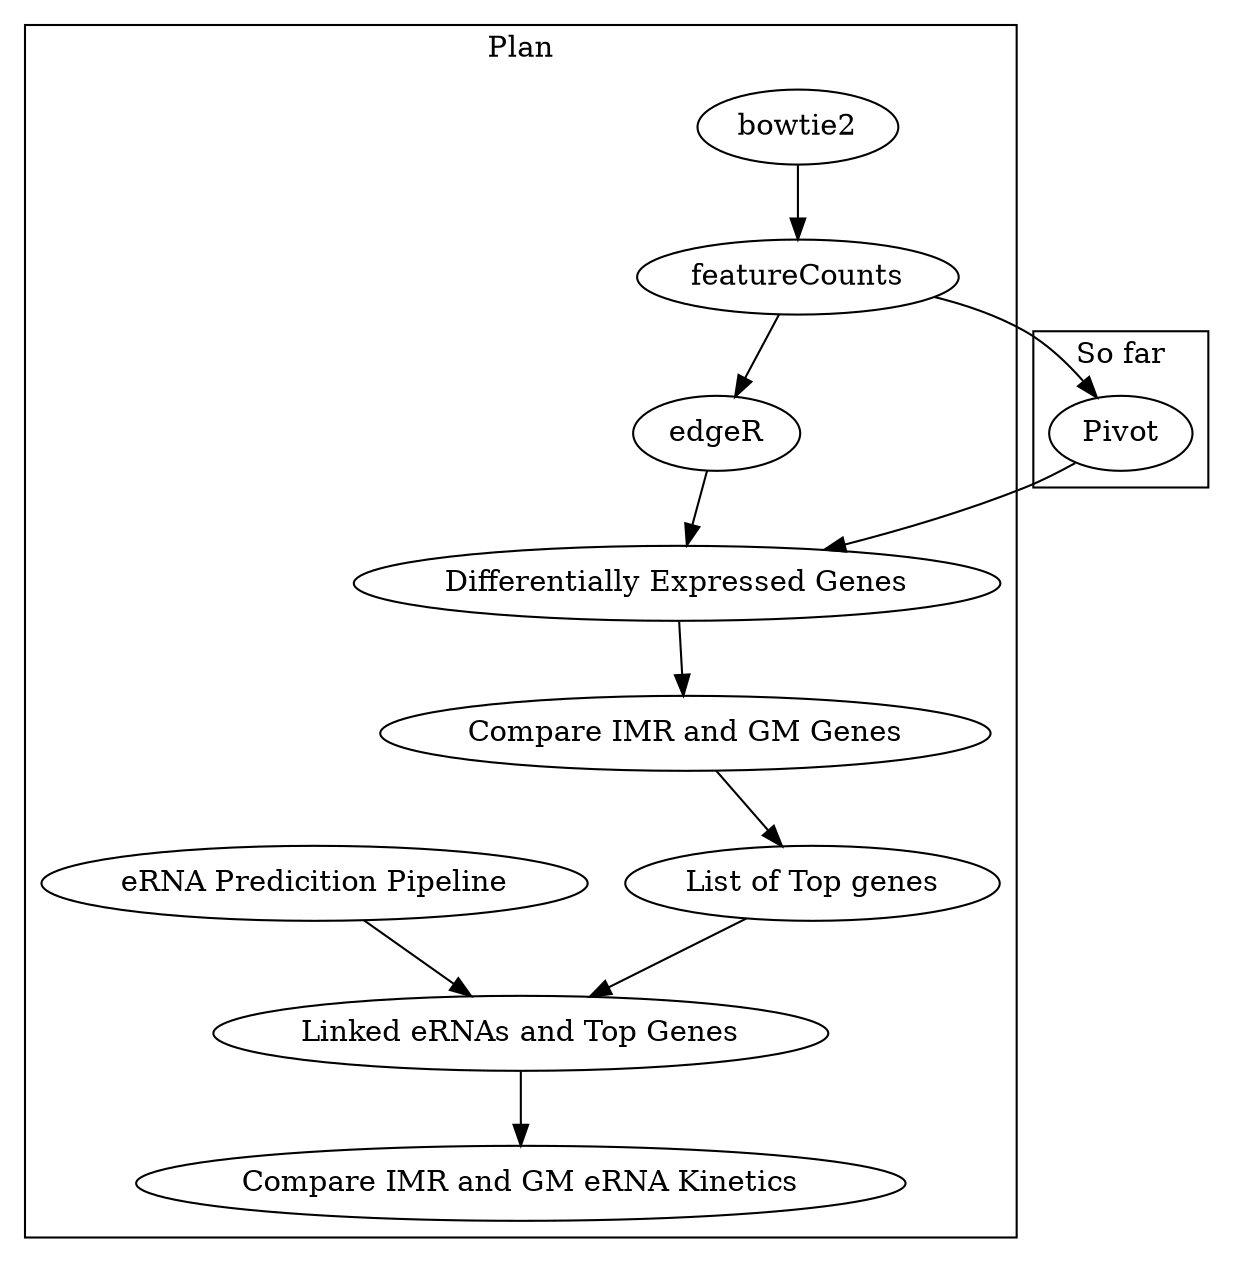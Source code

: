digraph Pipeline {
    subgraph cluster0 {
        label="Plan";
        bowtie2 -> featureCounts;
        featureCounts -> edgeR;
        edgeR -> "Differentially Expressed Genes"[shape=box];
        "Differentially Expressed Genes" -> "Compare IMR and GM Genes" -> "List of Top genes";
        "List of Top genes" -> "Linked eRNAs and Top Genes"[shape=box];
        "eRNA Predicition Pipeline" -> "Linked eRNAs and Top Genes";
        "Linked eRNAs and Top Genes" -> "Compare IMR and GM eRNA Kinetics";
    }

    subgraph cluster1 {
        label="So far";
        featureCounts -> Pivot
        Pivot -> "Differentially Expressed Genes";
    }
}
